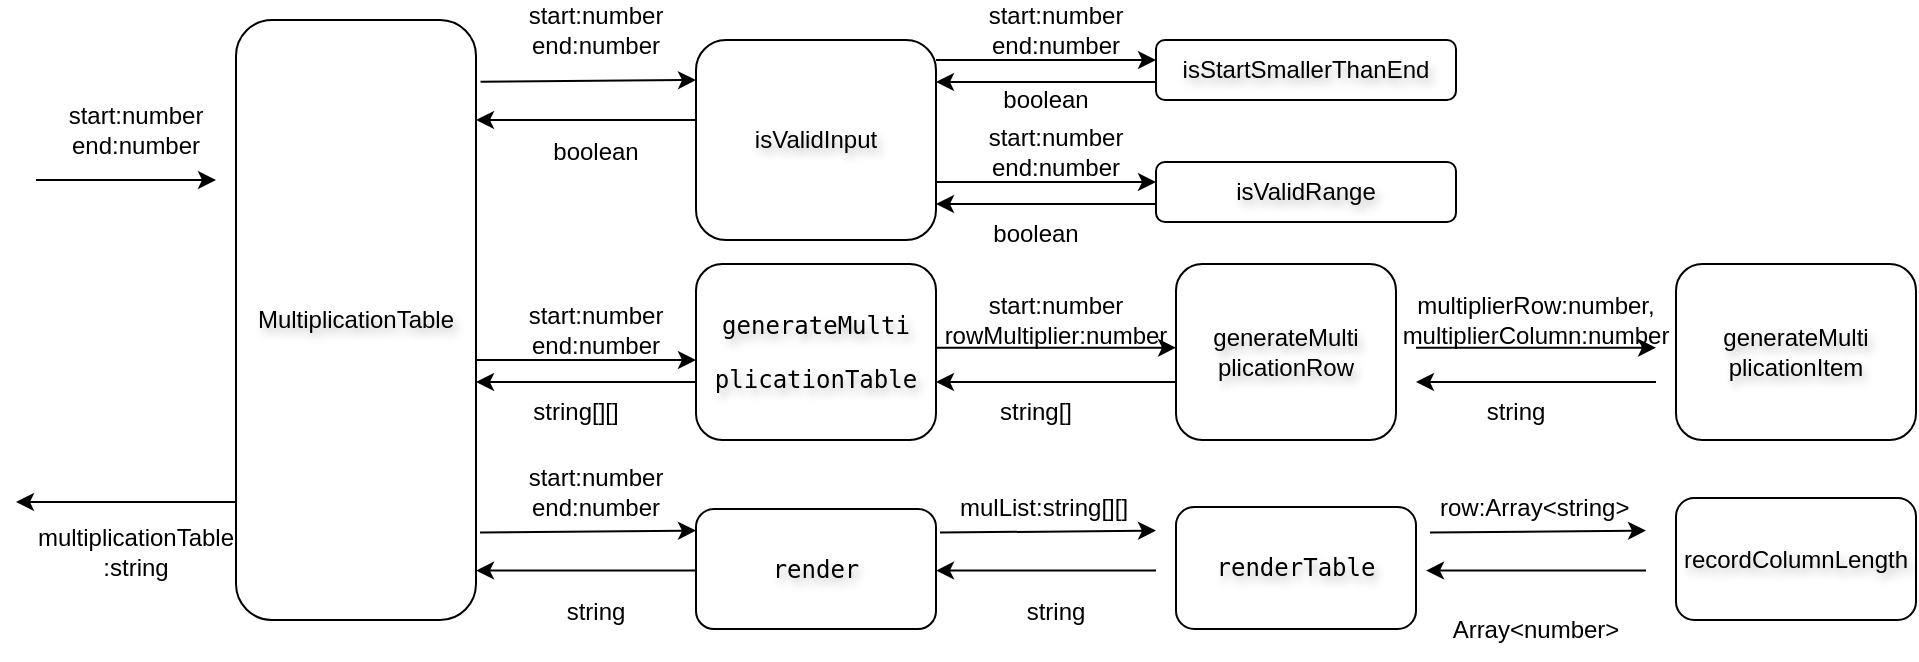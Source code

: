<mxfile version="24.8.3">
  <diagram name="第 1 页" id="mpFojMKfhO2aEaeH8_-7">
    <mxGraphModel dx="1123" dy="670" grid="1" gridSize="10" guides="1" tooltips="1" connect="1" arrows="1" fold="1" page="1" pageScale="1" pageWidth="827" pageHeight="1169" math="0" shadow="0">
      <root>
        <mxCell id="0" />
        <mxCell id="1" parent="0" />
        <mxCell id="oD6xp6yWbS0XxIpIfpNg-2" value="MultiplicationTable" style="rounded=1;whiteSpace=wrap;html=1;rotation=0;textShadow=1;horizontal=1;" vertex="1" parent="1">
          <mxGeometry x="170" y="70" width="120" height="300" as="geometry" />
        </mxCell>
        <mxCell id="oD6xp6yWbS0XxIpIfpNg-3" value="" style="endArrow=classic;html=1;rounded=0;" edge="1" parent="1">
          <mxGeometry width="50" height="50" relative="1" as="geometry">
            <mxPoint x="70" y="150" as="sourcePoint" />
            <mxPoint x="160" y="150" as="targetPoint" />
          </mxGeometry>
        </mxCell>
        <mxCell id="oD6xp6yWbS0XxIpIfpNg-5" value="start:number&lt;div&gt;end:number&lt;/div&gt;" style="text;strokeColor=none;align=center;fillColor=none;html=1;verticalAlign=middle;whiteSpace=wrap;rounded=0;" vertex="1" parent="1">
          <mxGeometry x="90" y="110" width="60" height="30" as="geometry" />
        </mxCell>
        <mxCell id="oD6xp6yWbS0XxIpIfpNg-6" value="multiplicationTable&lt;div&gt;:string&lt;/div&gt;" style="text;strokeColor=none;align=center;fillColor=none;html=1;verticalAlign=middle;whiteSpace=wrap;rounded=0;" vertex="1" parent="1">
          <mxGeometry x="90" y="321" width="60" height="30" as="geometry" />
        </mxCell>
        <mxCell id="oD6xp6yWbS0XxIpIfpNg-7" value="" style="endArrow=classic;html=1;rounded=0;" edge="1" parent="1">
          <mxGeometry width="50" height="50" relative="1" as="geometry">
            <mxPoint x="170" y="311" as="sourcePoint" />
            <mxPoint x="60" y="311" as="targetPoint" />
          </mxGeometry>
        </mxCell>
        <mxCell id="oD6xp6yWbS0XxIpIfpNg-8" value="isValidInput" style="rounded=1;whiteSpace=wrap;html=1;rotation=0;textShadow=1;horizontal=1;" vertex="1" parent="1">
          <mxGeometry x="400" y="80" width="120" height="100" as="geometry" />
        </mxCell>
        <mxCell id="oD6xp6yWbS0XxIpIfpNg-10" value="" style="endArrow=classic;html=1;rounded=0;exitX=1.019;exitY=0.103;exitDx=0;exitDy=0;exitPerimeter=0;" edge="1" parent="1" source="oD6xp6yWbS0XxIpIfpNg-2">
          <mxGeometry width="50" height="50" relative="1" as="geometry">
            <mxPoint x="300" y="100" as="sourcePoint" />
            <mxPoint x="400" y="100" as="targetPoint" />
          </mxGeometry>
        </mxCell>
        <mxCell id="oD6xp6yWbS0XxIpIfpNg-11" value="start:number&lt;div&gt;end:number&lt;/div&gt;" style="text;strokeColor=none;align=center;fillColor=none;html=1;verticalAlign=middle;whiteSpace=wrap;rounded=0;" vertex="1" parent="1">
          <mxGeometry x="320" y="60" width="60" height="30" as="geometry" />
        </mxCell>
        <mxCell id="oD6xp6yWbS0XxIpIfpNg-12" value="boolean" style="text;strokeColor=none;align=center;fillColor=none;html=1;verticalAlign=middle;whiteSpace=wrap;rounded=0;" vertex="1" parent="1">
          <mxGeometry x="320" y="121" width="60" height="30" as="geometry" />
        </mxCell>
        <mxCell id="oD6xp6yWbS0XxIpIfpNg-13" value="" style="endArrow=classic;html=1;rounded=0;" edge="1" parent="1">
          <mxGeometry width="50" height="50" relative="1" as="geometry">
            <mxPoint x="400" y="120" as="sourcePoint" />
            <mxPoint x="290" y="120" as="targetPoint" />
          </mxGeometry>
        </mxCell>
        <mxCell id="oD6xp6yWbS0XxIpIfpNg-14" value="&lt;pre&gt;generateMulti&lt;/pre&gt;&lt;pre&gt;plicationTable&lt;/pre&gt;" style="rounded=1;whiteSpace=wrap;html=1;rotation=0;textShadow=1;horizontal=1;" vertex="1" parent="1">
          <mxGeometry x="400" y="192" width="120" height="88" as="geometry" />
        </mxCell>
        <mxCell id="oD6xp6yWbS0XxIpIfpNg-15" value="isStartSmallerThanEnd" style="rounded=1;whiteSpace=wrap;html=1;rotation=0;textShadow=1;horizontal=1;" vertex="1" parent="1">
          <mxGeometry x="630" y="80" width="150" height="30" as="geometry" />
        </mxCell>
        <mxCell id="oD6xp6yWbS0XxIpIfpNg-16" value="start:number&lt;div&gt;end:number&lt;/div&gt;" style="text;strokeColor=none;align=center;fillColor=none;html=1;verticalAlign=middle;whiteSpace=wrap;rounded=0;" vertex="1" parent="1">
          <mxGeometry x="550" y="60" width="60" height="30" as="geometry" />
        </mxCell>
        <mxCell id="oD6xp6yWbS0XxIpIfpNg-17" value="boolean" style="text;strokeColor=none;align=center;fillColor=none;html=1;verticalAlign=middle;whiteSpace=wrap;rounded=0;" vertex="1" parent="1">
          <mxGeometry x="545" y="95" width="60" height="30" as="geometry" />
        </mxCell>
        <mxCell id="oD6xp6yWbS0XxIpIfpNg-18" value="" style="endArrow=classic;html=1;rounded=0;" edge="1" parent="1">
          <mxGeometry width="50" height="50" relative="1" as="geometry">
            <mxPoint x="630" y="101" as="sourcePoint" />
            <mxPoint x="520" y="101" as="targetPoint" />
          </mxGeometry>
        </mxCell>
        <mxCell id="oD6xp6yWbS0XxIpIfpNg-19" value="" style="endArrow=classic;html=1;rounded=0;" edge="1" parent="1">
          <mxGeometry width="50" height="50" relative="1" as="geometry">
            <mxPoint x="520" y="90" as="sourcePoint" />
            <mxPoint x="630" y="90" as="targetPoint" />
          </mxGeometry>
        </mxCell>
        <mxCell id="oD6xp6yWbS0XxIpIfpNg-20" value="isValidRange" style="rounded=1;whiteSpace=wrap;html=1;rotation=0;textShadow=1;horizontal=1;" vertex="1" parent="1">
          <mxGeometry x="630" y="141" width="150" height="30" as="geometry" />
        </mxCell>
        <mxCell id="oD6xp6yWbS0XxIpIfpNg-21" value="start:number&lt;div&gt;end:number&lt;/div&gt;" style="text;strokeColor=none;align=center;fillColor=none;html=1;verticalAlign=middle;whiteSpace=wrap;rounded=0;" vertex="1" parent="1">
          <mxGeometry x="550" y="121" width="60" height="30" as="geometry" />
        </mxCell>
        <mxCell id="oD6xp6yWbS0XxIpIfpNg-22" value="boolean" style="text;strokeColor=none;align=center;fillColor=none;html=1;verticalAlign=middle;whiteSpace=wrap;rounded=0;" vertex="1" parent="1">
          <mxGeometry x="540" y="162" width="60" height="30" as="geometry" />
        </mxCell>
        <mxCell id="oD6xp6yWbS0XxIpIfpNg-23" value="" style="endArrow=classic;html=1;rounded=0;" edge="1" parent="1">
          <mxGeometry width="50" height="50" relative="1" as="geometry">
            <mxPoint x="630" y="162" as="sourcePoint" />
            <mxPoint x="520" y="162" as="targetPoint" />
          </mxGeometry>
        </mxCell>
        <mxCell id="oD6xp6yWbS0XxIpIfpNg-24" value="" style="endArrow=classic;html=1;rounded=0;" edge="1" parent="1">
          <mxGeometry width="50" height="50" relative="1" as="geometry">
            <mxPoint x="520" y="151" as="sourcePoint" />
            <mxPoint x="630" y="151" as="targetPoint" />
          </mxGeometry>
        </mxCell>
        <mxCell id="oD6xp6yWbS0XxIpIfpNg-25" value="start:number&lt;div&gt;end:number&lt;/div&gt;" style="text;strokeColor=none;align=center;fillColor=none;html=1;verticalAlign=middle;whiteSpace=wrap;rounded=0;" vertex="1" parent="1">
          <mxGeometry x="320" y="210" width="60" height="30" as="geometry" />
        </mxCell>
        <mxCell id="oD6xp6yWbS0XxIpIfpNg-26" value="string[][]" style="text;strokeColor=none;align=center;fillColor=none;html=1;verticalAlign=middle;whiteSpace=wrap;rounded=0;" vertex="1" parent="1">
          <mxGeometry x="310" y="251" width="60" height="30" as="geometry" />
        </mxCell>
        <mxCell id="oD6xp6yWbS0XxIpIfpNg-27" value="" style="endArrow=classic;html=1;rounded=0;" edge="1" parent="1">
          <mxGeometry width="50" height="50" relative="1" as="geometry">
            <mxPoint x="400" y="251" as="sourcePoint" />
            <mxPoint x="290" y="251" as="targetPoint" />
          </mxGeometry>
        </mxCell>
        <mxCell id="oD6xp6yWbS0XxIpIfpNg-28" value="" style="endArrow=classic;html=1;rounded=0;" edge="1" parent="1">
          <mxGeometry width="50" height="50" relative="1" as="geometry">
            <mxPoint x="290" y="240" as="sourcePoint" />
            <mxPoint x="400" y="240" as="targetPoint" />
          </mxGeometry>
        </mxCell>
        <mxCell id="oD6xp6yWbS0XxIpIfpNg-29" value="generateMulti&lt;div&gt;plicationRow&lt;/div&gt;" style="rounded=1;whiteSpace=wrap;html=1;rotation=0;textShadow=1;horizontal=1;" vertex="1" parent="1">
          <mxGeometry x="640" y="192" width="110" height="88" as="geometry" />
        </mxCell>
        <mxCell id="oD6xp6yWbS0XxIpIfpNg-30" value="start:number&lt;div&gt;rowMultiplier:number&lt;/div&gt;" style="text;strokeColor=none;align=center;fillColor=none;html=1;verticalAlign=middle;whiteSpace=wrap;rounded=0;" vertex="1" parent="1">
          <mxGeometry x="550" y="205" width="60" height="30" as="geometry" />
        </mxCell>
        <mxCell id="oD6xp6yWbS0XxIpIfpNg-31" value="string[]" style="text;strokeColor=none;align=center;fillColor=none;html=1;verticalAlign=middle;whiteSpace=wrap;rounded=0;" vertex="1" parent="1">
          <mxGeometry x="540" y="251" width="60" height="30" as="geometry" />
        </mxCell>
        <mxCell id="oD6xp6yWbS0XxIpIfpNg-32" value="" style="endArrow=classic;html=1;rounded=0;" edge="1" parent="1">
          <mxGeometry width="50" height="50" relative="1" as="geometry">
            <mxPoint x="640" y="251" as="sourcePoint" />
            <mxPoint x="520" y="251" as="targetPoint" />
          </mxGeometry>
        </mxCell>
        <mxCell id="oD6xp6yWbS0XxIpIfpNg-33" value="" style="endArrow=classic;html=1;rounded=0;" edge="1" parent="1">
          <mxGeometry width="50" height="50" relative="1" as="geometry">
            <mxPoint x="760" y="233.82" as="sourcePoint" />
            <mxPoint x="880" y="233.82" as="targetPoint" />
          </mxGeometry>
        </mxCell>
        <mxCell id="oD6xp6yWbS0XxIpIfpNg-35" value="generateMulti&lt;div&gt;plicationItem&lt;/div&gt;" style="rounded=1;whiteSpace=wrap;html=1;rotation=0;textShadow=1;horizontal=1;" vertex="1" parent="1">
          <mxGeometry x="890" y="192" width="120" height="88" as="geometry" />
        </mxCell>
        <mxCell id="oD6xp6yWbS0XxIpIfpNg-36" value="multiplierRow:number,&lt;div&gt;multiplierColumn:number&lt;/div&gt;" style="text;strokeColor=none;align=center;fillColor=none;html=1;verticalAlign=middle;whiteSpace=wrap;rounded=0;" vertex="1" parent="1">
          <mxGeometry x="790" y="205" width="60" height="30" as="geometry" />
        </mxCell>
        <mxCell id="oD6xp6yWbS0XxIpIfpNg-37" value="string" style="text;strokeColor=none;align=center;fillColor=none;html=1;verticalAlign=middle;whiteSpace=wrap;rounded=0;" vertex="1" parent="1">
          <mxGeometry x="780" y="251" width="60" height="30" as="geometry" />
        </mxCell>
        <mxCell id="oD6xp6yWbS0XxIpIfpNg-38" value="" style="endArrow=classic;html=1;rounded=0;" edge="1" parent="1">
          <mxGeometry width="50" height="50" relative="1" as="geometry">
            <mxPoint x="880" y="251" as="sourcePoint" />
            <mxPoint x="760" y="251" as="targetPoint" />
          </mxGeometry>
        </mxCell>
        <mxCell id="oD6xp6yWbS0XxIpIfpNg-40" value="" style="endArrow=classic;html=1;rounded=0;" edge="1" parent="1">
          <mxGeometry width="50" height="50" relative="1" as="geometry">
            <mxPoint x="520" y="233.82" as="sourcePoint" />
            <mxPoint x="640" y="233.82" as="targetPoint" />
          </mxGeometry>
        </mxCell>
        <mxCell id="oD6xp6yWbS0XxIpIfpNg-42" value="&lt;pre&gt;render&lt;/pre&gt;" style="rounded=1;whiteSpace=wrap;html=1;rotation=0;textShadow=1;horizontal=1;" vertex="1" parent="1">
          <mxGeometry x="400" y="314.5" width="120" height="60" as="geometry" />
        </mxCell>
        <mxCell id="oD6xp6yWbS0XxIpIfpNg-43" value="&lt;pre&gt;renderTable&lt;/pre&gt;" style="rounded=1;whiteSpace=wrap;html=1;rotation=0;textShadow=1;horizontal=1;" vertex="1" parent="1">
          <mxGeometry x="640" y="313.5" width="120" height="61" as="geometry" />
        </mxCell>
        <mxCell id="oD6xp6yWbS0XxIpIfpNg-44" value="recordColumnLength" style="rounded=1;whiteSpace=wrap;html=1;rotation=0;textShadow=1;horizontal=1;" vertex="1" parent="1">
          <mxGeometry x="890" y="309" width="120" height="61" as="geometry" />
        </mxCell>
        <mxCell id="oD6xp6yWbS0XxIpIfpNg-45" value="" style="endArrow=classic;html=1;rounded=0;exitX=1.019;exitY=0.103;exitDx=0;exitDy=0;exitPerimeter=0;" edge="1" parent="1">
          <mxGeometry width="50" height="50" relative="1" as="geometry">
            <mxPoint x="292" y="326.29" as="sourcePoint" />
            <mxPoint x="400" y="325.29" as="targetPoint" />
          </mxGeometry>
        </mxCell>
        <mxCell id="oD6xp6yWbS0XxIpIfpNg-46" value="" style="endArrow=classic;html=1;rounded=0;" edge="1" parent="1">
          <mxGeometry width="50" height="50" relative="1" as="geometry">
            <mxPoint x="400" y="345.29" as="sourcePoint" />
            <mxPoint x="290" y="345.29" as="targetPoint" />
          </mxGeometry>
        </mxCell>
        <mxCell id="oD6xp6yWbS0XxIpIfpNg-47" value="" style="endArrow=classic;html=1;rounded=0;exitX=1.019;exitY=0.103;exitDx=0;exitDy=0;exitPerimeter=0;" edge="1" parent="1">
          <mxGeometry width="50" height="50" relative="1" as="geometry">
            <mxPoint x="522" y="326.29" as="sourcePoint" />
            <mxPoint x="630" y="325.29" as="targetPoint" />
          </mxGeometry>
        </mxCell>
        <mxCell id="oD6xp6yWbS0XxIpIfpNg-48" value="" style="endArrow=classic;html=1;rounded=0;" edge="1" parent="1">
          <mxGeometry width="50" height="50" relative="1" as="geometry">
            <mxPoint x="630" y="345.29" as="sourcePoint" />
            <mxPoint x="520" y="345.29" as="targetPoint" />
          </mxGeometry>
        </mxCell>
        <mxCell id="oD6xp6yWbS0XxIpIfpNg-49" value="" style="endArrow=classic;html=1;rounded=0;exitX=1.019;exitY=0.103;exitDx=0;exitDy=0;exitPerimeter=0;" edge="1" parent="1">
          <mxGeometry width="50" height="50" relative="1" as="geometry">
            <mxPoint x="767" y="326.29" as="sourcePoint" />
            <mxPoint x="875" y="325.29" as="targetPoint" />
          </mxGeometry>
        </mxCell>
        <mxCell id="oD6xp6yWbS0XxIpIfpNg-50" value="" style="endArrow=classic;html=1;rounded=0;" edge="1" parent="1">
          <mxGeometry width="50" height="50" relative="1" as="geometry">
            <mxPoint x="875" y="345.29" as="sourcePoint" />
            <mxPoint x="765" y="345.29" as="targetPoint" />
          </mxGeometry>
        </mxCell>
        <mxCell id="oD6xp6yWbS0XxIpIfpNg-51" value="mulList:string[][]" style="text;whiteSpace=wrap;html=1;" vertex="1" parent="1">
          <mxGeometry x="530" y="300" width="170" height="40" as="geometry" />
        </mxCell>
        <mxCell id="oD6xp6yWbS0XxIpIfpNg-52" value="Array&amp;lt;number&amp;gt;" style="text;strokeColor=none;align=center;fillColor=none;html=1;verticalAlign=middle;whiteSpace=wrap;rounded=0;" vertex="1" parent="1">
          <mxGeometry x="790" y="360" width="60" height="30" as="geometry" />
        </mxCell>
        <mxCell id="oD6xp6yWbS0XxIpIfpNg-53" value="string" style="text;strokeColor=none;align=center;fillColor=none;html=1;verticalAlign=middle;whiteSpace=wrap;rounded=0;" vertex="1" parent="1">
          <mxGeometry x="550" y="351" width="60" height="30" as="geometry" />
        </mxCell>
        <mxCell id="oD6xp6yWbS0XxIpIfpNg-54" value="row:Array&amp;lt;string&amp;gt;" style="text;whiteSpace=wrap;html=1;" vertex="1" parent="1">
          <mxGeometry x="770" y="300" width="170" height="40" as="geometry" />
        </mxCell>
        <mxCell id="oD6xp6yWbS0XxIpIfpNg-55" value="string" style="text;strokeColor=none;align=center;fillColor=none;html=1;verticalAlign=middle;whiteSpace=wrap;rounded=0;" vertex="1" parent="1">
          <mxGeometry x="320" y="351" width="60" height="30" as="geometry" />
        </mxCell>
        <mxCell id="oD6xp6yWbS0XxIpIfpNg-56" value="start:number&lt;div&gt;end:number&lt;/div&gt;" style="text;strokeColor=none;align=center;fillColor=none;html=1;verticalAlign=middle;whiteSpace=wrap;rounded=0;" vertex="1" parent="1">
          <mxGeometry x="320" y="291" width="60" height="30" as="geometry" />
        </mxCell>
      </root>
    </mxGraphModel>
  </diagram>
</mxfile>
